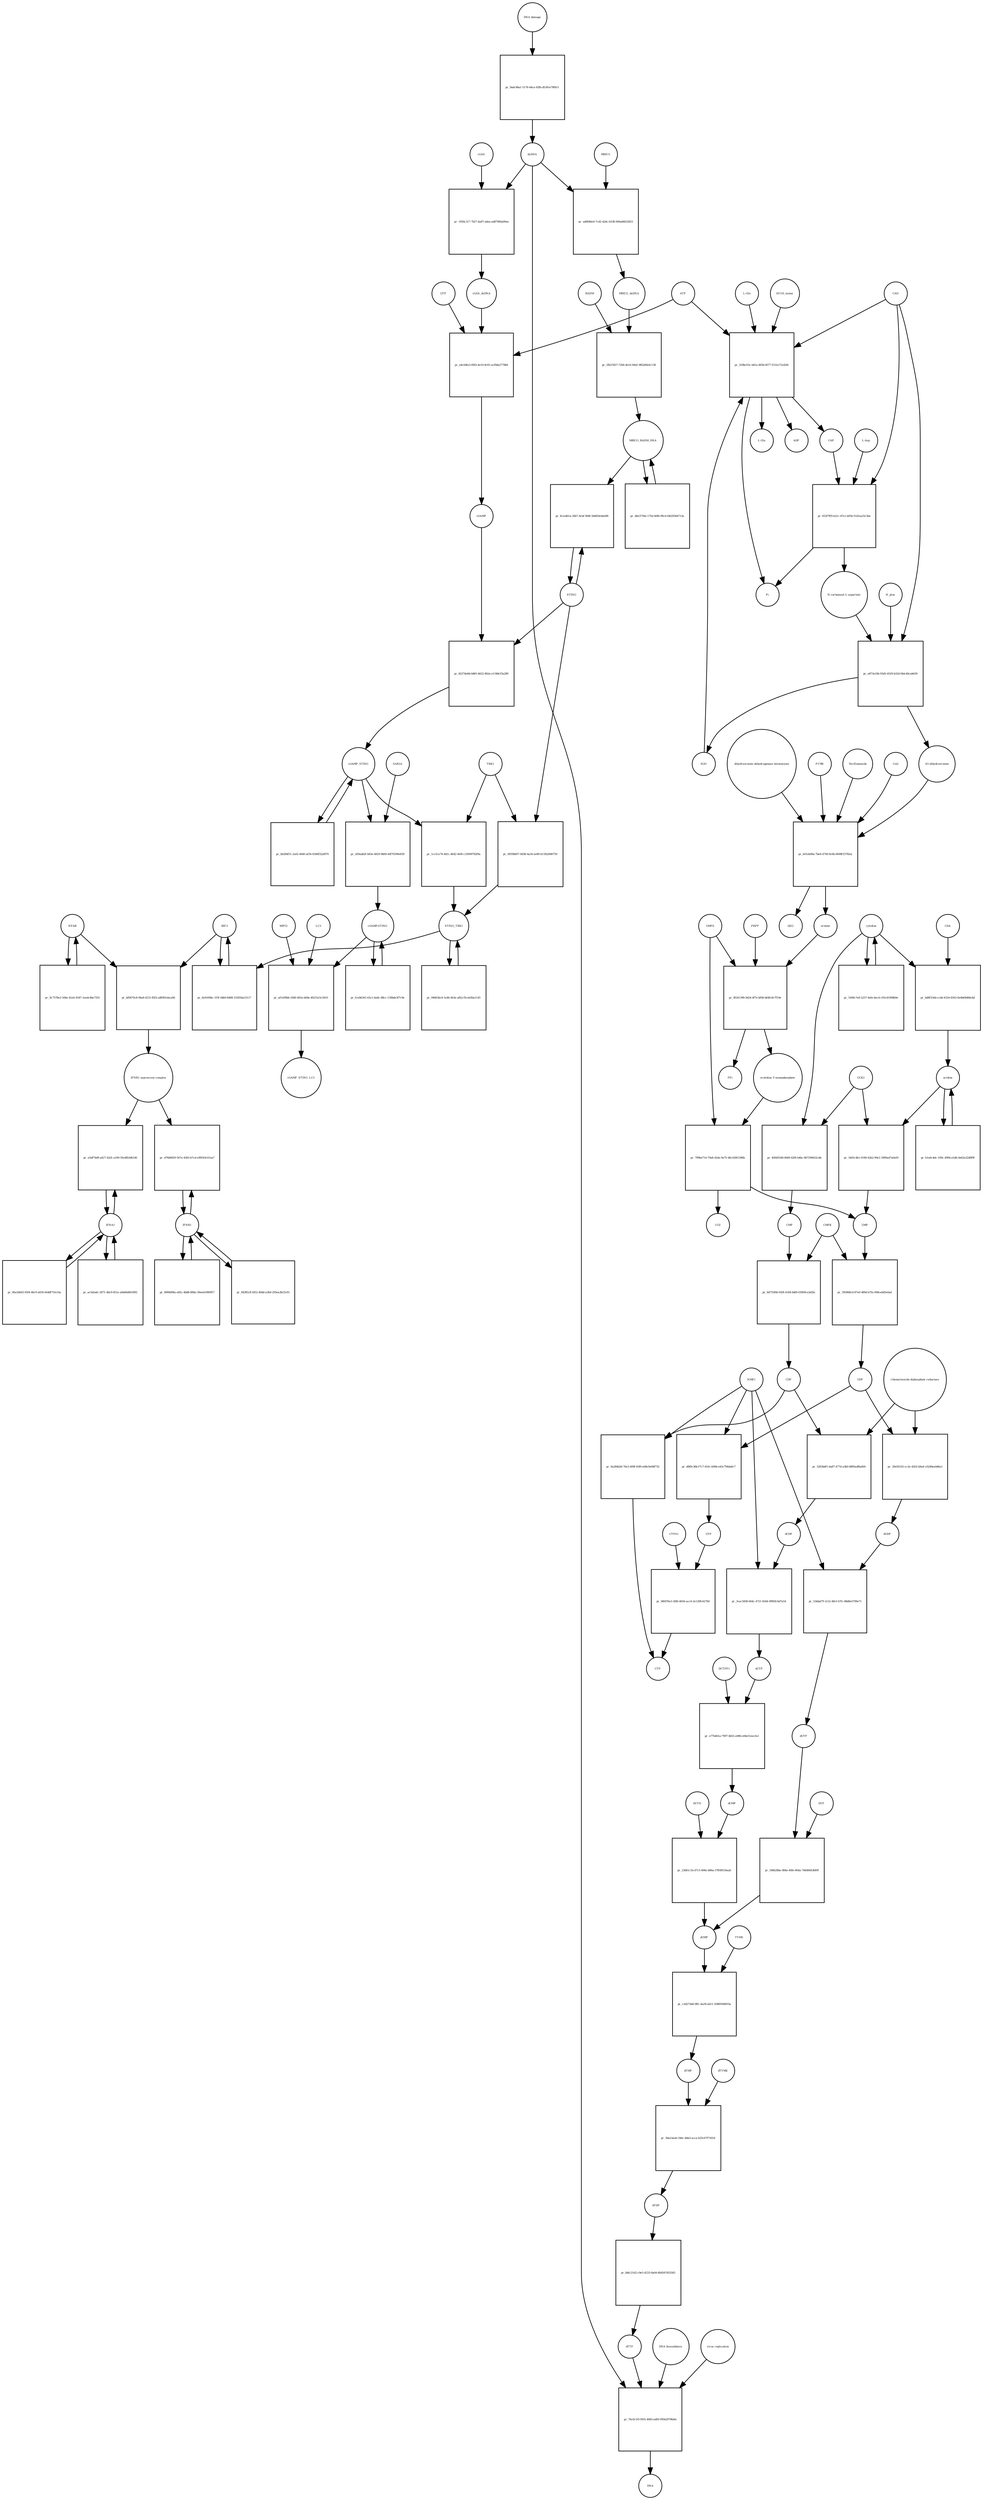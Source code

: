 strict digraph  {
"NF-kB" [annotation="urn_miriam_obo.go_GO%3A0071159", bipartite=0, cls=complex, fontsize=4, label="NF-kB", shape=circle];
"pr_bf0470c8-94a8-4215-85f2-a8f081ebca06" [annotation="", bipartite=1, cls=process, fontsize=4, label="pr_bf0470c8-94a8-4215-85f2-a8f081ebca06", shape=square];
"IFNB1 expression complex" [annotation="", bipartite=0, cls=complex, fontsize=4, label="IFNB1 expression complex", shape=circle];
IRF3 [annotation="urn_miriam_hgnc_6118|urn_miriam_uniprot_Q14653|urn_miriam_ensembl_ENSG00000126456|urn_miriam_refseq_NM_001571|urn_miriam_hgnc.symbol_IRF3|urn_miriam_ncbigene_3661", bipartite=0, cls="macromolecule multimer", fontsize=4, label=IRF3, shape=circle];
dCDP [annotation="urn_miriam_obo.chebi_CHEBI%3A28846", bipartite=0, cls="simple chemical", fontsize=4, label=dCDP, shape=circle];
"pr_3cac5838-664c-4721-8344-9995fc6d7a54" [annotation="", bipartite=1, cls=process, fontsize=4, label="pr_3cac5838-664c-4721-8344-9995fc6d7a54", shape=square];
dCTP [annotation="urn_miriam_obo.chebi_CHEBI%3A16311", bipartite=0, cls="simple chemical", fontsize=4, label=dCTP, shape=circle];
NME1 [annotation="urn_miriam_uniprot_P15531|urn_miriam_hgnc_7849", bipartite=0, cls=macromolecule, fontsize=4, label=NME1, shape=circle];
uridine [annotation="urn_miriam_obo.chebi_CHEBI%3A16704", bipartite=0, cls="simple chemical", fontsize=4, label=uridine, shape=circle];
"pr_1b05c4b1-0180-42b2-99e1-5090a47a6e05" [annotation="", bipartite=1, cls=process, fontsize=4, label="pr_1b05c4b1-0180-42b2-99e1-5090a47a6e05", shape=square];
UMP [annotation="urn_miriam_obo.chebi_CHEBI%3A57865", bipartite=0, cls="simple chemical", fontsize=4, label=UMP, shape=circle];
UCK2 [annotation="urn_miriam_uniprot_Q9HA47|urn_miriam_hgnc_HGNC%3A12562", bipartite=0, cls=macromolecule, fontsize=4, label=UCK2, shape=circle];
"orotidine 5'-monophosphate" [annotation="urn_miriam_obo.chebi_CHEBI%3A15842", bipartite=0, cls="simple chemical", fontsize=4, label="orotidine 5'-monophosphate", shape=circle];
"pr_799be714-79a8-42de-9a75-46c430f1286b" [annotation="", bipartite=1, cls=process, fontsize=4, label="pr_799be714-79a8-42de-9a75-46c430f1286b", shape=square];
UMPS [annotation="urn_miriam_ncbigene_7372|urn_miriam_refseq_NM_000373|urn_miriam_hgnc.symbol_UMPS|urn_miriam_hgnc_12563|urn_miriam_ensembl_ENSG00000114491|urn_miriam_uniprot_P11172", bipartite=0, cls="macromolecule multimer", fontsize=4, label=UMPS, shape=circle];
CO2 [annotation="urn_miriam_obo.chebi_CHEBI%3A16526", bipartite=0, cls="simple chemical", fontsize=4, label=CO2, shape=circle];
UTP [annotation="urn_miriam_obo.chebi_CHEBI%3A15713", bipartite=0, cls="simple chemical", fontsize=4, label=UTP, shape=circle];
"pr_96fd76e3-26fb-4656-acc4-2e129fc627b0" [annotation="", bipartite=1, cls=process, fontsize=4, label="pr_96fd76e3-26fb-4656-acc4-2e129fc627b0", shape=square];
CTP [annotation="urn_miriam_obo.chebi_CHEBI%3A17677", bipartite=0, cls="simple chemical", fontsize=4, label=CTP, shape=circle];
CTPS1 [annotation="urn_miriam_hgnc_HGNC%3A2519|urn_miriam_uniprot_P17812", bipartite=0, cls=macromolecule, fontsize=4, label=CTPS1, shape=circle];
UDP [annotation="urn_miriam_obo.chebi_CHEBI%3A17659", bipartite=0, cls="simple chemical", fontsize=4, label=UDP, shape=circle];
"pr_29e92102-cc2e-4202-b9a4-c02d0ea0d6e2" [annotation="", bipartite=1, cls=process, fontsize=4, label="pr_29e92102-cc2e-4202-b9a4-c02d0ea0d6e2", shape=square];
dUDP [annotation="urn_miriam_obo.chebi_CHEBI%3A28850", bipartite=0, cls="simple chemical", fontsize=4, label=dUDP, shape=circle];
"ribonucleoside-diphosphate reductase" [annotation="urn_miriam_brenda_1.17.4.1|urn_miriam_obo.go_GO%3A0005971", bipartite=0, cls=complex, fontsize=4, label="ribonucleoside-diphosphate reductase", shape=circle];
IFNB1 [annotation="urn_miriam_ensembl_ENSG00000171855|urn_miriam_hgnc.symbol_IFNB1|urn_miriam_hgnc_5434|urn_miriam_uniprot_P01574|urn_miriam_refseq_NM_002176|urn_miriam_ncbigene_3456", bipartite=0, cls=macromolecule, fontsize=4, label=IFNB1, shape=circle];
"pr_d76b8929-567e-4583-b7cd-e99543c01ea7" [annotation="", bipartite=1, cls=process, fontsize=4, label="pr_d76b8929-567e-4583-b7cd-e99543c01ea7", shape=square];
"pr_595868cd-87e0-489d-b7fa-008cedd5e0ad" [annotation="", bipartite=1, cls=process, fontsize=4, label="pr_595868cd-87e0-489d-b7fa-008cedd5e0ad", shape=square];
CMPK [annotation="urn_miriam_uniprot_P30085|urn_miriam_hgnc_HGNC%3A18170", bipartite=0, cls=macromolecule, fontsize=4, label=CMPK, shape=circle];
"cGAMP-STING" [annotation="", bipartite=0, cls=complex, fontsize=4, label="cGAMP-STING", shape=circle];
"pr_fceb6341-63c1-4a8c-88cc-139bde3f7c9e" [annotation="", bipartite=1, cls=process, fontsize=4, label="pr_fceb6341-63c1-4a8c-88cc-139bde3f7c9e", shape=square];
IFNA1 [annotation="urn_miriam_hgnc.symbol_IFNA1|urn_miriam_ncbigene_3439|urn_miriam_refseq_NM_024013|urn_miriam_uniprot_P01562|urn_miriam_hgnc_5417|urn_miriam_ensembl_ENSG00000197919", bipartite=0, cls=macromolecule, fontsize=4, label=IFNA1, shape=circle];
"pr_a5df74d9-a427-42d1-a109-59cdfb3d6146" [annotation="", bipartite=1, cls=process, fontsize=4, label="pr_a5df74d9-a427-42d1-a109-59cdfb3d6146", shape=square];
"pr_b1a6c4dc-109c-499d-a5d6-4a62e22d8f9f" [annotation="", bipartite=1, cls=process, fontsize=4, label="pr_b1a6c4dc-109c-499d-a5d6-4a62e22d8f9f", shape=square];
CDP [annotation="urn_miriam_obo.chebi_CHEBI%3A17239", bipartite=0, cls="simple chemical", fontsize=4, label=CDP, shape=circle];
"pr_5283bdf1-ba87-477d-a3b0-8885edfbafb9" [annotation="", bipartite=1, cls=process, fontsize=4, label="pr_5283bdf1-ba87-477d-a3b0-8885edfbafb9", shape=square];
"pr_0a284b26-76e3-409f-83f0-e68c9e68f732" [annotation="", bipartite=1, cls=process, fontsize=4, label="pr_0a284b26-76e3-409f-83f0-e68c9e68f732", shape=square];
dTDP [annotation="urn_miriam_obo.chebi_CHEBI%3A18075", bipartite=0, cls="simple chemical", fontsize=4, label=dTDP, shape=circle];
"pr_bbfc21d2-c9e5-4233-8a04-80d547d53583" [annotation="", bipartite=1, cls=process, fontsize=4, label="pr_bbfc21d2-c9e5-4233-8a04-80d547d53583", shape=square];
dTTP [annotation="urn_miriam_obo.chebi_CHEBI%3A18077", bipartite=0, cls="simple chemical", fontsize=4, label=dTTP, shape=circle];
CMP [annotation="urn_miriam_obo.chebi_CHEBI%3A17361", bipartite=0, cls="simple chemical", fontsize=4, label=CMP, shape=circle];
"pr_8d735f6b-92f4-4184-bbf8-03009ca3d2fa" [annotation="", bipartite=1, cls=process, fontsize=4, label="pr_8d735f6b-92f4-4184-bbf8-03009ca3d2fa", shape=square];
dUMP [annotation="urn_miriam_obo.chebi_CHEBI%3A17622", bipartite=0, cls="simple chemical", fontsize=4, label=dUMP, shape=circle];
"pr_c2d272dd-0ffc-4a29-ab11-1fd8930d955a" [annotation="", bipartite=1, cls=process, fontsize=4, label="pr_c2d272dd-0ffc-4a29-ab11-1fd8930d955a", shape=square];
dTMP [annotation="urn_miriam_obo.chebi_CHEBI%3A17013", bipartite=0, cls="simple chemical", fontsize=4, label=dTMP, shape=circle];
TYMS [annotation="urn_miriam_uniprot_P04818|urn_miriam_hgnc_HGNC%3A12441", bipartite=0, cls=macromolecule, fontsize=4, label=TYMS, shape=circle];
dsDNA [annotation="urn_miriam_obo.chebi_CHEBI%3A75909", bipartite=0, cls="simple chemical", fontsize=4, label=dsDNA, shape=circle];
"pr_76c0c1f5-f055-4083-ad93-f95b29790afe" [annotation="", bipartite=1, cls=process, fontsize=4, label="pr_76c0c1f5-f055-4083-ad93-f95b29790afe", shape=square];
DNA [annotation="", bipartite=0, cls="nucleic acid feature", fontsize=4, label=DNA, shape=circle];
"DNA biosynthesis" [annotation="urn_miriam_obo.go_GO%3A0071897", bipartite=0, cls=phenotype, fontsize=4, label="DNA biosynthesis", shape=circle];
"virus replication" [annotation="urn_miriam_obo.go_GO%3A0019079", bipartite=0, cls=phenotype, fontsize=4, label="virus replication", shape=circle];
MRE11_RAD50_DNA [annotation="", bipartite=0, cls=complex, fontsize=4, label=MRE11_RAD50_DNA, shape=circle];
"pr_d6e3758e-175d-40fb-99c6-f4620584713a" [annotation="", bipartite=1, cls=process, fontsize=4, label="pr_d6e3758e-175d-40fb-99c6-f4620584713a", shape=square];
"pr_e77b461a-7997-4b55-a986-e04e51eecfa1" [annotation="", bipartite=1, cls=process, fontsize=4, label="pr_e77b461a-7997-4b55-a986-e04e51eecfa1", shape=square];
dCMP [annotation="urn_miriam_obo.chebi_CHEBI%3A15918", bipartite=0, cls="simple chemical", fontsize=4, label=dCMP, shape=circle];
DCTPP1 [annotation="urn_miriam_uniprot_Q9H773|urn_miriam_hgnc_HGNC%3A28777", bipartite=0, cls=macromolecule, fontsize=4, label=DCTPP1, shape=circle];
"pr_843ffa3f-fd52-40dd-a3b9-293ea3b23c93" [annotation="", bipartite=1, cls=process, fontsize=4, label="pr_843ffa3f-fd52-40dd-a3b9-293ea3b23c93", shape=square];
"pr_8908d94a-e85c-4bd8-888a-30eeb1080957" [annotation="", bipartite=1, cls=process, fontsize=4, label="pr_8908d94a-e85c-4bd8-888a-30eeb1080957", shape=square];
ATP [annotation="urn_miriam_obo.chebi_CHEBI%3A15422", bipartite=0, cls="simple chemical", fontsize=4, label=ATP, shape=circle];
"pr_e4c64fa3-f083-4e19-8c81-acf9de277884" [annotation="", bipartite=1, cls=process, fontsize=4, label="pr_e4c64fa3-f083-4e19-8c81-acf9de277884", shape=square];
GTP [annotation="urn_miriam_obo.chebi_CHEBI%3A15996", bipartite=0, cls="simple chemical", fontsize=4, label=GTP, shape=circle];
cGAMP [annotation="urn_miriam_obo.chebi_CHEBI%3A75947", bipartite=0, cls="simple chemical", fontsize=4, label=cGAMP, shape=circle];
cGAS_dsDNA [annotation=urn_miriam_pubmed_28363908, bipartite=0, cls=complex, fontsize=4, label=cGAS_dsDNA, shape=circle];
cytidine [annotation="urn_miriam_obo.chebi_CHEBI%3A17562", bipartite=0, cls="simple chemical", fontsize=4, label=cytidine, shape=circle];
"pr_400d3548-6649-42f6-b4bc-867296632cbb" [annotation="", bipartite=1, cls=process, fontsize=4, label="pr_400d3548-6649-42f6-b4bc-867296632cbb", shape=square];
"pr_8227de8d-b865-4622-862a-e1348cf3a289" [annotation="", bipartite=1, cls=process, fontsize=4, label="pr_8227de8d-b865-4622-862a-e1348cf3a289", shape=square];
STING [annotation=urn_miriam_uniprot_Q86WV6, bipartite=0, cls="macromolecule multimer", fontsize=4, label=STING, shape=circle];
cGAMP_STING [annotation="urn_miriam_obo.go_GO%3A1990231", bipartite=0, cls=complex, fontsize=4, label=cGAMP_STING, shape=circle];
"L-Gln" [annotation="urn_miriam_obo.chebi_CHEBI%3A18050", bipartite=0, cls="simple chemical", fontsize=4, label="L-Gln", shape=circle];
"pr_259bc03c-b61a-483b-8577-f331e721d2fd" [annotation="", bipartite=1, cls=process, fontsize=4, label="pr_259bc03c-b61a-483b-8577-f331e721d2fd", shape=square];
CAP [annotation="urn_miriam_obo.chebi_CHEBI%3A17672", bipartite=0, cls="simple chemical", fontsize=4, label=CAP, shape=circle];
CAD [annotation="urn_miriam_refseq_NM_001306079|urn_miriam_hgnc_1424|urn_miriam_hgnc.symbol_CAD|urn_miriam_uniprot_P27708|urn_miriam_ncbigene_790|urn_miriam_ensembl_ENSG00000084774", bipartite=0, cls=macromolecule, fontsize=4, label=CAD, shape=circle];
HCO3_minus [annotation="urn_miriam_obo.chebi_CHEBI%3A17544", bipartite=0, cls="simple chemical", fontsize=4, label=HCO3_minus, shape=circle];
H2O [annotation="urn_miriam_obo.chebi_CHEBI%3A15377", bipartite=0, cls="simple chemical", fontsize=4, label=H2O, shape=circle];
"L-Glu" [annotation="urn_miriam_obo.chebi_CHEBI%3A16015", bipartite=0, cls="simple chemical", fontsize=4, label="L-Glu", shape=circle];
ADP [annotation="urn_miriam_obo.chebi_CHEBI%3A16761", bipartite=0, cls="simple chemical", fontsize=4, label=ADP, shape=circle];
Pi [annotation="urn_miriam_obo.chebi_CHEBI%3A18367", bipartite=0, cls="simple chemical", fontsize=4, label=Pi, shape=circle];
"pr_d8f0c36b-f7c7-410c-b99d-e43c794da6c7" [annotation="", bipartite=1, cls=process, fontsize=4, label="pr_d8f0c36b-f7c7-410c-b99d-e43c794da6c7", shape=square];
"N-carbamoyl-L-aspartate" [annotation="urn_miriam_obo.chebi_CHEBI%3A32814", bipartite=0, cls="simple chemical", fontsize=4, label="N-carbamoyl-L-aspartate", shape=circle];
"pr_a873a10b-93d5-4529-b32d-f4dc40cab639" [annotation="", bipartite=1, cls=process, fontsize=4, label="pr_a873a10b-93d5-4529-b32d-f4dc40cab639", shape=square];
"(S)-dihydroorotate" [annotation="urn_miriam_obo.chebi_CHEBI%3A30864", bipartite=0, cls="simple chemical", fontsize=4, label="(S)-dihydroorotate", shape=circle];
H_plus [annotation="urn_miriam_obo.chebi_CHEBI%3A15378", bipartite=0, cls="simple chemical", fontsize=4, label=H_plus, shape=circle];
"pr_9c7578e2-506e-41e6-9347-1eedc4be7355" [annotation="", bipartite=1, cls=process, fontsize=4, label="pr_9c7578e2-506e-41e6-9347-1eedc4be7355", shape=square];
"pr_ac5afadc-2871-4bc9-851e-a6dd4d401892" [annotation="", bipartite=1, cls=process, fontsize=4, label="pr_ac5afadc-2871-4bc9-851e-a6dd4d401892", shape=square];
TBK1 [annotation="urn_miriam_hgnc.symbol_TBK1|urn_miriam_ensembl_ENSG00000183735|urn_miriam_uniprot_Q9UHD2|urn_miriam_refseq_NM_013254|urn_miriam_hgnc_11584|urn_miriam_ncbigene_29110", bipartite=0, cls=macromolecule, fontsize=4, label=TBK1, shape=circle];
"pr_1cc5ce74-4d1c-4642-9ef6-c33009782f9a" [annotation="", bipartite=1, cls=process, fontsize=4, label="pr_1cc5ce74-4d1c-4642-9ef6-c33009782f9a", shape=square];
STING_TBK1 [annotation=urn_miriam_pubmed_30842653, bipartite=0, cls=complex, fontsize=4, label=STING_TBK1, shape=circle];
"pr_fe1a461a-26b7-4cbf-904f-5b665b3de0f8" [annotation="", bipartite=1, cls=process, fontsize=4, label="pr_fe1a461a-26b7-4cbf-904f-5b665b3de0f8", shape=square];
"pr_66a5d443-05f4-46c9-a834-0e8df71fe14a" [annotation="", bipartite=1, cls=process, fontsize=4, label="pr_66a5d443-05f4-46c9-a834-0e8df71fe14a", shape=square];
"pr_1956c317-7b27-4a87-a6ea-ad87966a00ee" [annotation="", bipartite=1, cls=process, fontsize=4, label="pr_1956c317-7b27-4a87-a6ea-ad87966a00ee", shape=square];
cGAS [annotation="urn_miriam_ensembl_ENSG00000164430|urn_miriam_hgnc_21367|urn_miriam_ncbigene_115004|urn_miriam_uniprot_Q8N884|urn_miriam_hgnc.symbol_CGAS|urn_miriam_refseq_NM_138441", bipartite=0, cls=macromolecule, fontsize=4, label=cGAS, shape=circle];
"pr_94663bc4-1e46-463e-afb2-f5ceb3ba1145" [annotation="", bipartite=1, cls=process, fontsize=4, label="pr_94663bc4-1e46-463e-afb2-f5ceb3ba1145", shape=square];
orotate [annotation="urn_miriam_obo.chebi_CHEBI%3A30839", bipartite=0, cls="simple chemical", fontsize=4, label=orotate, shape=circle];
"pr_9f241399-0d24-4f7e-bf9d-b64fc8c7f19e" [annotation="", bipartite=1, cls=process, fontsize=4, label="pr_9f241399-0d24-4f7e-bf9d-b64fc8c7f19e", shape=square];
PRPP [annotation="urn_miriam_obo.chebi_CHEBI%3A17111", bipartite=0, cls="simple chemical", fontsize=4, label=PRPP, shape=circle];
PPi [annotation="urn_miriam_obo.chebi_CHEBI%3A18361", bipartite=0, cls="simple chemical", fontsize=4, label=PPi, shape=circle];
"pr_5508c7e8-5257-4efe-bec4-c93c41908b9e" [annotation="", bipartite=1, cls=process, fontsize=4, label="pr_5508c7e8-5257-4efe-bec4-c93c41908b9e", shape=square];
"pr_6e9169bc-1f3f-44b9-8488-333056a53117" [annotation="", bipartite=1, cls=process, fontsize=4, label="pr_6e9169bc-1f3f-44b9-8488-333056a53117", shape=square];
"pr_bb284f51-2a02-4640-af54-6348f32af870" [annotation="", bipartite=1, cls=process, fontsize=4, label="pr_bb284f51-2a02-4640-af54-6348f32af870", shape=square];
RAD50 [annotation="urn_miriam_ncbigene_10111|urn_miriam_refseq_NM_005732|urn_miriam_uniprot_Q92878|urn_miriam_hgnc.symbol_RAD50|urn_miriam_ensembl_ENSG00000113522|urn_miriam_hgnc_9816", bipartite=0, cls="macromolecule multimer", fontsize=4, label=RAD50, shape=circle];
"pr_5fb37d57-7200-4e16-94d1-9f62d9e0c138" [annotation="", bipartite=1, cls=process, fontsize=4, label="pr_5fb37d57-7200-4e16-94d1-9f62d9e0c138", shape=square];
MRE11_dsDNA [annotation="urn_miriam_obo.go_GO%3A0003690", bipartite=0, cls=complex, fontsize=4, label=MRE11_dsDNA, shape=circle];
"pr_b01eb96a-7be6-4749-8c6b-6698f337fb2a" [annotation="", bipartite=1, cls=process, fontsize=4, label="pr_b01eb96a-7be6-4749-8c6b-6698f337fb2a", shape=square];
"dihydroorotate dehydrogenase holoenzyme" [annotation="urn_miriam_ncbigene_1723|urn_miriam_hgnc_HGNC%3A2867|urn_miriam_hgnc.symbol_DHODH", bipartite=0, cls="simple chemical", fontsize=4, label="dihydroorotate dehydrogenase holoenzyme", shape=circle];
P1788 [annotation=urn_miriam_pubmed_31740051, bipartite=0, cls="simple chemical", fontsize=4, label=P1788, shape=circle];
Teriflunomide [annotation=urn_miriam_drugbank_DB08880, bipartite=0, cls="simple chemical", fontsize=4, label=Teriflunomide, shape=circle];
CoQ [annotation="urn_miriam_obo.chebi_CHEBI%3A16389", bipartite=0, cls="simple chemical", fontsize=4, label=CoQ, shape=circle];
QH2 [annotation="urn_miriam_obo.chebi_CHEBI%3A17976", bipartite=0, cls="simple chemical", fontsize=4, label=QH2, shape=circle];
"pr_53ddaf7f-2c52-48cf-b7fc-88d8e5799e71" [annotation="", bipartite=1, cls=process, fontsize=4, label="pr_53ddaf7f-2c52-48cf-b7fc-88d8e5799e71", shape=square];
dUTP [annotation="urn_miriam_obo.chebi_CHEBI%3A17625", bipartite=0, cls="simple chemical", fontsize=4, label=dUTP, shape=circle];
"pr_bd8f334d-ccdd-4324-8163-0e4b69d66e4d" [annotation="", bipartite=1, cls=process, fontsize=4, label="pr_bd8f334d-ccdd-4324-8163-0e4b69d66e4d", shape=square];
CDA [annotation="urn_miriam_uniprot_P32320|urn_miriam_ncbigene_978|urn_miriam_refseq_NM_001785|urn_miriam_ensembl_ENSG00000158825|urn_miriam_hgnc.symbol_CDA|urn_miriam_hgnc_1712", bipartite=0, cls=macromolecule, fontsize=4, label=CDA, shape=circle];
"pr_346b28be-084e-40fe-804a-7d448443bf09" [annotation="", bipartite=1, cls=process, fontsize=4, label="pr_346b28be-084e-40fe-804a-7d448443bf09", shape=square];
DUT [annotation="urn_miriam_hgnc_HGNC%3A3078|urn_miriam_uniprot_P33316", bipartite=0, cls=macromolecule, fontsize=4, label=DUT, shape=circle];
"pr_af1d39bb-1840-403a-b69a-49251e5c5910" [annotation="", bipartite=1, cls=process, fontsize=4, label="pr_af1d39bb-1840-403a-b69a-49251e5c5910", shape=square];
LC3 [annotation="", bipartite=0, cls=macromolecule, fontsize=4, label=LC3, shape=circle];
cGAMP_STING_LC3 [annotation="", bipartite=0, cls=complex, fontsize=4, label=cGAMP_STING_LC3, shape=circle];
WIPI2 [annotation="urn_miriam_refseq_NM_015610|urn_miriam_hgnc_32225|urn_miriam_hgnc.symbol_WIPI2|urn_miriam_ensembl_ENSG00000157954|urn_miriam_ncbigene_26100|urn_miriam_uniprot_Q9Y4P8", bipartite=0, cls=macromolecule, fontsize=4, label=WIPI2, shape=circle];
"pr_652f7ff9-b21c-47e1-b954-f1d1ea25c3be" [annotation="", bipartite=1, cls=process, fontsize=4, label="pr_652f7ff9-b21c-47e1-b954-f1d1ea25c3be", shape=square];
"L-Asp" [annotation="urn_miriam_obo.chebi_CHEBI%3A29991", bipartite=0, cls="simple chemical", fontsize=4, label="L-Asp", shape=circle];
"pr_ad6840e9-7cd2-42dc-b538-049a84032821" [annotation="", bipartite=1, cls=process, fontsize=4, label="pr_ad6840e9-7cd2-42dc-b538-049a84032821", shape=square];
MRE11 [annotation="urn_miriam_hgnc.symbol_MRE11|urn_miriam_ncbigene_4361|urn_miriam_uniprot_P49959|urn_miriam_ensembl_ENSG00000020922|urn_miriam_refseq_NM_005591|urn_miriam_hgnc_7230", bipartite=0, cls="macromolecule multimer", fontsize=4, label=MRE11, shape=circle];
"pr_3bee3eab-1b6c-4bb3-acca-b35c67f7301d" [annotation="", bipartite=1, cls=process, fontsize=4, label="pr_3bee3eab-1b6c-4bb3-acca-b35c67f7301d", shape=square];
dTYMK [annotation="urn_miriam_uniprot_P23919|urn_miriam_hgnc_HGNC%3A3061", bipartite=0, cls=macromolecule, fontsize=4, label=dTYMK, shape=circle];
"pr_d39add2f-b63e-4829-9b69-44f76599e839" [annotation="", bipartite=1, cls=process, fontsize=4, label="pr_d39add2f-b63e-4829-9b69-44f76599e839", shape=square];
SAR1A [annotation="urn_miriam_uniprot_Q9NR31|urn_miriam_ensembl_ENSG00000079332|urn_miriam_hgnc_10534|urn_miriam_hgnc.symbol_SAR1A|urn_miriam_refseq_NM_001142648|urn_miriam_ncbigene_56681", bipartite=0, cls=macromolecule, fontsize=4, label=SAR1A, shape=circle];
"pr_0059b607-9d38-4a34-ae89-b11fb2840759" [annotation="", bipartite=1, cls=process, fontsize=4, label="pr_0059b607-9d38-4a34-ae89-b11fb2840759", shape=square];
"pr_9adc96a1-5176-44ca-92fb-d5341e78f411" [annotation="", bipartite=1, cls=process, fontsize=4, label="pr_9adc96a1-5176-44ca-92fb-d5341e78f411", shape=square];
"DNA damage" [annotation="", bipartite=0, cls=phenotype, fontsize=4, label="DNA damage", shape=circle];
"pr_23d61c1b-d7c5-406e-b86a-37ffd9516aab" [annotation="", bipartite=1, cls=process, fontsize=4, label="pr_23d61c1b-d7c5-406e-b86a-37ffd9516aab", shape=square];
DCTD [annotation="urn_miriam_uniprot_P32321|urn_miriam_hgnc_HGNC%3A2710", bipartite=0, cls=macromolecule, fontsize=4, label=DCTD, shape=circle];
"NF-kB" -> "pr_bf0470c8-94a8-4215-85f2-a8f081ebca06"  [annotation="", interaction_type=consumption];
"NF-kB" -> "pr_9c7578e2-506e-41e6-9347-1eedc4be7355"  [annotation="", interaction_type=consumption];
"pr_bf0470c8-94a8-4215-85f2-a8f081ebca06" -> "IFNB1 expression complex"  [annotation="", interaction_type=production];
"IFNB1 expression complex" -> "pr_d76b8929-567e-4583-b7cd-e99543c01ea7"  [annotation=urn_miriam_pubmed_20610653, interaction_type=stimulation];
"IFNB1 expression complex" -> "pr_a5df74d9-a427-42d1-a109-59cdfb3d6146"  [annotation=urn_miriam_pubmed_16979567, interaction_type=stimulation];
IRF3 -> "pr_bf0470c8-94a8-4215-85f2-a8f081ebca06"  [annotation="", interaction_type=consumption];
IRF3 -> "pr_6e9169bc-1f3f-44b9-8488-333056a53117"  [annotation="", interaction_type=consumption];
dCDP -> "pr_3cac5838-664c-4721-8344-9995fc6d7a54"  [annotation="", interaction_type=consumption];
"pr_3cac5838-664c-4721-8344-9995fc6d7a54" -> dCTP  [annotation="", interaction_type=production];
dCTP -> "pr_e77b461a-7997-4b55-a986-e04e51eecfa1"  [annotation="", interaction_type=consumption];
NME1 -> "pr_3cac5838-664c-4721-8344-9995fc6d7a54"  [annotation=urn_miriam_pubmed_17827303, interaction_type=catalysis];
NME1 -> "pr_0a284b26-76e3-409f-83f0-e68c9e68f732"  [annotation=urn_miriam_pubmed_28458037, interaction_type=catalysis];
NME1 -> "pr_d8f0c36b-f7c7-410c-b99d-e43c794da6c7"  [annotation=urn_miriam_pubmed_28458037, interaction_type=catalysis];
NME1 -> "pr_53ddaf7f-2c52-48cf-b7fc-88d8e5799e71"  [annotation=urn_miriam_pubmed_17827303, interaction_type=catalysis];
uridine -> "pr_1b05c4b1-0180-42b2-99e1-5090a47a6e05"  [annotation="", interaction_type=consumption];
uridine -> "pr_b1a6c4dc-109c-499d-a5d6-4a62e22d8f9f"  [annotation="", interaction_type=consumption];
"pr_1b05c4b1-0180-42b2-99e1-5090a47a6e05" -> UMP  [annotation="", interaction_type=production];
UMP -> "pr_595868cd-87e0-489d-b7fa-008cedd5e0ad"  [annotation="", interaction_type=consumption];
UCK2 -> "pr_1b05c4b1-0180-42b2-99e1-5090a47a6e05"  [annotation=urn_miriam_pubmed_15130468, interaction_type=catalysis];
UCK2 -> "pr_400d3548-6649-42f6-b4bc-867296632cbb"  [annotation=urn_miriam_pubmed_15130468, interaction_type=catalysis];
"orotidine 5'-monophosphate" -> "pr_799be714-79a8-42de-9a75-46c430f1286b"  [annotation="", interaction_type=consumption];
"pr_799be714-79a8-42de-9a75-46c430f1286b" -> UMP  [annotation="", interaction_type=production];
"pr_799be714-79a8-42de-9a75-46c430f1286b" -> CO2  [annotation="", interaction_type=production];
UMPS -> "pr_799be714-79a8-42de-9a75-46c430f1286b"  [annotation=urn_miriam_reactome_REACT_1698, interaction_type=catalysis];
UMPS -> "pr_9f241399-0d24-4f7e-bf9d-b64fc8c7f19e"  [annotation=urn_miriam_reactome_REACT_1698, interaction_type=catalysis];
UTP -> "pr_96fd76e3-26fb-4656-acc4-2e129fc627b0"  [annotation="", interaction_type=consumption];
"pr_96fd76e3-26fb-4656-acc4-2e129fc627b0" -> CTP  [annotation="", interaction_type=production];
CTPS1 -> "pr_96fd76e3-26fb-4656-acc4-2e129fc627b0"  [annotation=urn_miriam_pubmed_5411547, interaction_type=catalysis];
UDP -> "pr_29e92102-cc2e-4202-b9a4-c02d0ea0d6e2"  [annotation="", interaction_type=consumption];
UDP -> "pr_d8f0c36b-f7c7-410c-b99d-e43c794da6c7"  [annotation="", interaction_type=consumption];
"pr_29e92102-cc2e-4202-b9a4-c02d0ea0d6e2" -> dUDP  [annotation="", interaction_type=production];
dUDP -> "pr_53ddaf7f-2c52-48cf-b7fc-88d8e5799e71"  [annotation="", interaction_type=consumption];
"ribonucleoside-diphosphate reductase" -> "pr_29e92102-cc2e-4202-b9a4-c02d0ea0d6e2"  [annotation=urn_miriam_pubmed_24809024, interaction_type=catalysis];
"ribonucleoside-diphosphate reductase" -> "pr_5283bdf1-ba87-477d-a3b0-8885edfbafb9"  [annotation=urn_miriam_pubmed_24809024, interaction_type=catalysis];
IFNB1 -> "pr_d76b8929-567e-4583-b7cd-e99543c01ea7"  [annotation="", interaction_type=consumption];
IFNB1 -> "pr_843ffa3f-fd52-40dd-a3b9-293ea3b23c93"  [annotation="", interaction_type=consumption];
IFNB1 -> "pr_8908d94a-e85c-4bd8-888a-30eeb1080957"  [annotation="", interaction_type=consumption];
"pr_d76b8929-567e-4583-b7cd-e99543c01ea7" -> IFNB1  [annotation="", interaction_type=production];
"pr_595868cd-87e0-489d-b7fa-008cedd5e0ad" -> UDP  [annotation="", interaction_type=production];
CMPK -> "pr_595868cd-87e0-489d-b7fa-008cedd5e0ad"  [annotation=urn_miriam_pubmed_10462544, interaction_type=catalysis];
CMPK -> "pr_8d735f6b-92f4-4184-bbf8-03009ca3d2fa"  [annotation=urn_miriam_pubmed_10462544, interaction_type=catalysis];
"cGAMP-STING" -> "pr_fceb6341-63c1-4a8c-88cc-139bde3f7c9e"  [annotation="", interaction_type=consumption];
"cGAMP-STING" -> "pr_af1d39bb-1840-403a-b69a-49251e5c5910"  [annotation="", interaction_type=consumption];
"pr_fceb6341-63c1-4a8c-88cc-139bde3f7c9e" -> "cGAMP-STING"  [annotation="", interaction_type=production];
IFNA1 -> "pr_a5df74d9-a427-42d1-a109-59cdfb3d6146"  [annotation="", interaction_type=consumption];
IFNA1 -> "pr_ac5afadc-2871-4bc9-851e-a6dd4d401892"  [annotation="", interaction_type=consumption];
IFNA1 -> "pr_66a5d443-05f4-46c9-a834-0e8df71fe14a"  [annotation="", interaction_type=consumption];
"pr_a5df74d9-a427-42d1-a109-59cdfb3d6146" -> IFNA1  [annotation="", interaction_type=production];
"pr_b1a6c4dc-109c-499d-a5d6-4a62e22d8f9f" -> uridine  [annotation="", interaction_type=production];
CDP -> "pr_5283bdf1-ba87-477d-a3b0-8885edfbafb9"  [annotation="", interaction_type=consumption];
CDP -> "pr_0a284b26-76e3-409f-83f0-e68c9e68f732"  [annotation="", interaction_type=consumption];
"pr_5283bdf1-ba87-477d-a3b0-8885edfbafb9" -> dCDP  [annotation="", interaction_type=production];
"pr_0a284b26-76e3-409f-83f0-e68c9e68f732" -> CTP  [annotation="", interaction_type=production];
dTDP -> "pr_bbfc21d2-c9e5-4233-8a04-80d547d53583"  [annotation="", interaction_type=consumption];
"pr_bbfc21d2-c9e5-4233-8a04-80d547d53583" -> dTTP  [annotation="", interaction_type=production];
dTTP -> "pr_76c0c1f5-f055-4083-ad93-f95b29790afe"  [annotation="", interaction_type=consumption];
CMP -> "pr_8d735f6b-92f4-4184-bbf8-03009ca3d2fa"  [annotation="", interaction_type=consumption];
"pr_8d735f6b-92f4-4184-bbf8-03009ca3d2fa" -> CDP  [annotation="", interaction_type=production];
dUMP -> "pr_c2d272dd-0ffc-4a29-ab11-1fd8930d955a"  [annotation="", interaction_type=consumption];
"pr_c2d272dd-0ffc-4a29-ab11-1fd8930d955a" -> dTMP  [annotation="", interaction_type=production];
dTMP -> "pr_3bee3eab-1b6c-4bb3-acca-b35c67f7301d"  [annotation="", interaction_type=consumption];
TYMS -> "pr_c2d272dd-0ffc-4a29-ab11-1fd8930d955a"  [annotation=urn_miriam_pubmed_3099389, interaction_type=catalysis];
dsDNA -> "pr_76c0c1f5-f055-4083-ad93-f95b29790afe"  [annotation="", interaction_type=consumption];
dsDNA -> "pr_1956c317-7b27-4a87-a6ea-ad87966a00ee"  [annotation="", interaction_type=consumption];
dsDNA -> "pr_ad6840e9-7cd2-42dc-b538-049a84032821"  [annotation="", interaction_type=consumption];
"pr_76c0c1f5-f055-4083-ad93-f95b29790afe" -> DNA  [annotation="", interaction_type=production];
"DNA biosynthesis" -> "pr_76c0c1f5-f055-4083-ad93-f95b29790afe"  [annotation="", interaction_type=catalysis];
"virus replication" -> "pr_76c0c1f5-f055-4083-ad93-f95b29790afe"  [annotation="", interaction_type=inhibition];
MRE11_RAD50_DNA -> "pr_d6e3758e-175d-40fb-99c6-f4620584713a"  [annotation="", interaction_type=consumption];
MRE11_RAD50_DNA -> "pr_fe1a461a-26b7-4cbf-904f-5b665b3de0f8"  [annotation=urn_miriam_pubmed_23388631, interaction_type=catalysis];
"pr_d6e3758e-175d-40fb-99c6-f4620584713a" -> MRE11_RAD50_DNA  [annotation="", interaction_type=production];
"pr_e77b461a-7997-4b55-a986-e04e51eecfa1" -> dCMP  [annotation="", interaction_type=production];
dCMP -> "pr_23d61c1b-d7c5-406e-b86a-37ffd9516aab"  [annotation="", interaction_type=consumption];
DCTPP1 -> "pr_e77b461a-7997-4b55-a986-e04e51eecfa1"  [annotation=urn_miriam_pubmed_13788541, interaction_type=catalysis];
"pr_843ffa3f-fd52-40dd-a3b9-293ea3b23c93" -> IFNB1  [annotation="", interaction_type=production];
"pr_8908d94a-e85c-4bd8-888a-30eeb1080957" -> IFNB1  [annotation="", interaction_type=production];
ATP -> "pr_e4c64fa3-f083-4e19-8c81-acf9de277884"  [annotation="", interaction_type=consumption];
ATP -> "pr_259bc03c-b61a-483b-8577-f331e721d2fd"  [annotation="", interaction_type=consumption];
"pr_e4c64fa3-f083-4e19-8c81-acf9de277884" -> cGAMP  [annotation="", interaction_type=production];
GTP -> "pr_e4c64fa3-f083-4e19-8c81-acf9de277884"  [annotation="", interaction_type=consumption];
cGAMP -> "pr_8227de8d-b865-4622-862a-e1348cf3a289"  [annotation="", interaction_type=consumption];
cGAS_dsDNA -> "pr_e4c64fa3-f083-4e19-8c81-acf9de277884"  [annotation=urn_miriam_pubmed_29622565, interaction_type=catalysis];
cytidine -> "pr_400d3548-6649-42f6-b4bc-867296632cbb"  [annotation="", interaction_type=consumption];
cytidine -> "pr_5508c7e8-5257-4efe-bec4-c93c41908b9e"  [annotation="", interaction_type=consumption];
cytidine -> "pr_bd8f334d-ccdd-4324-8163-0e4b69d66e4d"  [annotation="", interaction_type=consumption];
"pr_400d3548-6649-42f6-b4bc-867296632cbb" -> CMP  [annotation="", interaction_type=production];
"pr_8227de8d-b865-4622-862a-e1348cf3a289" -> cGAMP_STING  [annotation="", interaction_type=production];
STING -> "pr_8227de8d-b865-4622-862a-e1348cf3a289"  [annotation="", interaction_type=consumption];
STING -> "pr_fe1a461a-26b7-4cbf-904f-5b665b3de0f8"  [annotation="", interaction_type=consumption];
STING -> "pr_0059b607-9d38-4a34-ae89-b11fb2840759"  [annotation="", interaction_type=consumption];
cGAMP_STING -> "pr_1cc5ce74-4d1c-4642-9ef6-c33009782f9a"  [annotation="", interaction_type=consumption];
cGAMP_STING -> "pr_bb284f51-2a02-4640-af54-6348f32af870"  [annotation="", interaction_type=consumption];
cGAMP_STING -> "pr_d39add2f-b63e-4829-9b69-44f76599e839"  [annotation="", interaction_type=consumption];
"L-Gln" -> "pr_259bc03c-b61a-483b-8577-f331e721d2fd"  [annotation="", interaction_type=consumption];
"pr_259bc03c-b61a-483b-8577-f331e721d2fd" -> CAP  [annotation="", interaction_type=production];
"pr_259bc03c-b61a-483b-8577-f331e721d2fd" -> "L-Glu"  [annotation="", interaction_type=production];
"pr_259bc03c-b61a-483b-8577-f331e721d2fd" -> ADP  [annotation="", interaction_type=production];
"pr_259bc03c-b61a-483b-8577-f331e721d2fd" -> Pi  [annotation="", interaction_type=production];
CAP -> "pr_652f7ff9-b21c-47e1-b954-f1d1ea25c3be"  [annotation="", interaction_type=consumption];
CAD -> "pr_259bc03c-b61a-483b-8577-f331e721d2fd"  [annotation=urn_miriam_reactome_REACT_73577, interaction_type=catalysis];
CAD -> "pr_a873a10b-93d5-4529-b32d-f4dc40cab639"  [annotation=urn_miriam_reactome_REACT_1698, interaction_type=catalysis];
CAD -> "pr_652f7ff9-b21c-47e1-b954-f1d1ea25c3be"  [annotation=urn_miriam_reactome_REACT_1698, interaction_type=catalysis];
HCO3_minus -> "pr_259bc03c-b61a-483b-8577-f331e721d2fd"  [annotation="", interaction_type=consumption];
H2O -> "pr_259bc03c-b61a-483b-8577-f331e721d2fd"  [annotation="", interaction_type=consumption];
"pr_d8f0c36b-f7c7-410c-b99d-e43c794da6c7" -> UTP  [annotation="", interaction_type=production];
"N-carbamoyl-L-aspartate" -> "pr_a873a10b-93d5-4529-b32d-f4dc40cab639"  [annotation="", interaction_type=consumption];
"pr_a873a10b-93d5-4529-b32d-f4dc40cab639" -> "(S)-dihydroorotate"  [annotation="", interaction_type=production];
"pr_a873a10b-93d5-4529-b32d-f4dc40cab639" -> H2O  [annotation="", interaction_type=production];
"(S)-dihydroorotate" -> "pr_b01eb96a-7be6-4749-8c6b-6698f337fb2a"  [annotation="", interaction_type=consumption];
H_plus -> "pr_a873a10b-93d5-4529-b32d-f4dc40cab639"  [annotation="", interaction_type=consumption];
"pr_9c7578e2-506e-41e6-9347-1eedc4be7355" -> "NF-kB"  [annotation="", interaction_type=production];
"pr_ac5afadc-2871-4bc9-851e-a6dd4d401892" -> IFNA1  [annotation="", interaction_type=production];
TBK1 -> "pr_1cc5ce74-4d1c-4642-9ef6-c33009782f9a"  [annotation="", interaction_type=consumption];
TBK1 -> "pr_0059b607-9d38-4a34-ae89-b11fb2840759"  [annotation="", interaction_type=consumption];
"pr_1cc5ce74-4d1c-4642-9ef6-c33009782f9a" -> STING_TBK1  [annotation="", interaction_type=production];
STING_TBK1 -> "pr_94663bc4-1e46-463e-afb2-f5ceb3ba1145"  [annotation="", interaction_type=consumption];
STING_TBK1 -> "pr_6e9169bc-1f3f-44b9-8488-333056a53117"  [annotation="urn_miriam_pubmed_22394562|urn_miriam_pubmed_25636800", interaction_type=catalysis];
"pr_fe1a461a-26b7-4cbf-904f-5b665b3de0f8" -> STING  [annotation="", interaction_type=production];
"pr_66a5d443-05f4-46c9-a834-0e8df71fe14a" -> IFNA1  [annotation="", interaction_type=production];
"pr_1956c317-7b27-4a87-a6ea-ad87966a00ee" -> cGAS_dsDNA  [annotation="", interaction_type=production];
cGAS -> "pr_1956c317-7b27-4a87-a6ea-ad87966a00ee"  [annotation="", interaction_type=consumption];
"pr_94663bc4-1e46-463e-afb2-f5ceb3ba1145" -> STING_TBK1  [annotation="", interaction_type=production];
orotate -> "pr_9f241399-0d24-4f7e-bf9d-b64fc8c7f19e"  [annotation="", interaction_type=consumption];
"pr_9f241399-0d24-4f7e-bf9d-b64fc8c7f19e" -> "orotidine 5'-monophosphate"  [annotation="", interaction_type=production];
"pr_9f241399-0d24-4f7e-bf9d-b64fc8c7f19e" -> PPi  [annotation="", interaction_type=production];
PRPP -> "pr_9f241399-0d24-4f7e-bf9d-b64fc8c7f19e"  [annotation="", interaction_type=consumption];
"pr_5508c7e8-5257-4efe-bec4-c93c41908b9e" -> cytidine  [annotation="", interaction_type=production];
"pr_6e9169bc-1f3f-44b9-8488-333056a53117" -> IRF3  [annotation="", interaction_type=production];
"pr_bb284f51-2a02-4640-af54-6348f32af870" -> cGAMP_STING  [annotation="", interaction_type=production];
RAD50 -> "pr_5fb37d57-7200-4e16-94d1-9f62d9e0c138"  [annotation="", interaction_type=consumption];
"pr_5fb37d57-7200-4e16-94d1-9f62d9e0c138" -> MRE11_RAD50_DNA  [annotation="", interaction_type=production];
MRE11_dsDNA -> "pr_5fb37d57-7200-4e16-94d1-9f62d9e0c138"  [annotation="", interaction_type=consumption];
"pr_b01eb96a-7be6-4749-8c6b-6698f337fb2a" -> orotate  [annotation="", interaction_type=production];
"pr_b01eb96a-7be6-4749-8c6b-6698f337fb2a" -> QH2  [annotation="", interaction_type=production];
"dihydroorotate dehydrogenase holoenzyme" -> "pr_b01eb96a-7be6-4749-8c6b-6698f337fb2a"  [annotation="urn_miriam_reactome_REACT_1698|urn_miriam_doi_10.1101%2F2020.03.11.983056", interaction_type=catalysis];
P1788 -> "pr_b01eb96a-7be6-4749-8c6b-6698f337fb2a"  [annotation="urn_miriam_reactome_REACT_1698|urn_miriam_doi_10.1101%2F2020.03.11.983056", interaction_type=inhibition];
Teriflunomide -> "pr_b01eb96a-7be6-4749-8c6b-6698f337fb2a"  [annotation="urn_miriam_reactome_REACT_1698|urn_miriam_doi_10.1101%2F2020.03.11.983056", interaction_type=inhibition];
CoQ -> "pr_b01eb96a-7be6-4749-8c6b-6698f337fb2a"  [annotation="", interaction_type=consumption];
"pr_53ddaf7f-2c52-48cf-b7fc-88d8e5799e71" -> dUTP  [annotation="", interaction_type=production];
dUTP -> "pr_346b28be-084e-40fe-804a-7d448443bf09"  [annotation="", interaction_type=consumption];
"pr_bd8f334d-ccdd-4324-8163-0e4b69d66e4d" -> uridine  [annotation="", interaction_type=production];
CDA -> "pr_bd8f334d-ccdd-4324-8163-0e4b69d66e4d"  [annotation="urn_miriam_pubmed_7923172|urn_miriam_pubmed_15689149", interaction_type=catalysis];
"pr_346b28be-084e-40fe-804a-7d448443bf09" -> dUMP  [annotation="", interaction_type=production];
DUT -> "pr_346b28be-084e-40fe-804a-7d448443bf09"  [annotation=urn_miriam_pubmed_18837522, interaction_type=catalysis];
"pr_af1d39bb-1840-403a-b69a-49251e5c5910" -> cGAMP_STING_LC3  [annotation="", interaction_type=production];
LC3 -> "pr_af1d39bb-1840-403a-b69a-49251e5c5910"  [annotation="", interaction_type=consumption];
WIPI2 -> "pr_af1d39bb-1840-403a-b69a-49251e5c5910"  [annotation=urn_miriam_pubmed_30842662, interaction_type=catalysis];
"pr_652f7ff9-b21c-47e1-b954-f1d1ea25c3be" -> "N-carbamoyl-L-aspartate"  [annotation="", interaction_type=production];
"pr_652f7ff9-b21c-47e1-b954-f1d1ea25c3be" -> Pi  [annotation="", interaction_type=production];
"L-Asp" -> "pr_652f7ff9-b21c-47e1-b954-f1d1ea25c3be"  [annotation="", interaction_type=consumption];
"pr_ad6840e9-7cd2-42dc-b538-049a84032821" -> MRE11_dsDNA  [annotation="", interaction_type=production];
MRE11 -> "pr_ad6840e9-7cd2-42dc-b538-049a84032821"  [annotation="", interaction_type=consumption];
"pr_3bee3eab-1b6c-4bb3-acca-b35c67f7301d" -> dTDP  [annotation="", interaction_type=production];
dTYMK -> "pr_3bee3eab-1b6c-4bb3-acca-b35c67f7301d"  [annotation=urn_miriam_pubmed_8024690, interaction_type=catalysis];
"pr_d39add2f-b63e-4829-9b69-44f76599e839" -> "cGAMP-STING"  [annotation="", interaction_type=production];
SAR1A -> "pr_d39add2f-b63e-4829-9b69-44f76599e839"  [annotation="urn_miriam_doi_10.1038%2Fs41586-019-1006-9", interaction_type=catalysis];
"pr_0059b607-9d38-4a34-ae89-b11fb2840759" -> STING_TBK1  [annotation="", interaction_type=production];
"pr_9adc96a1-5176-44ca-92fb-d5341e78f411" -> dsDNA  [annotation="", interaction_type=production];
"DNA damage" -> "pr_9adc96a1-5176-44ca-92fb-d5341e78f411"  [annotation="urn_miriam_doi_10.1016%2Fj.ejmech.2019.111855", interaction_type=stimulation];
"pr_23d61c1b-d7c5-406e-b86a-37ffd9516aab" -> dUMP  [annotation="", interaction_type=production];
DCTD -> "pr_23d61c1b-d7c5-406e-b86a-37ffd9516aab"  [annotation="urn_miriam_doi_10.1074%2Fjbc.M114.617720", interaction_type=catalysis];
}
